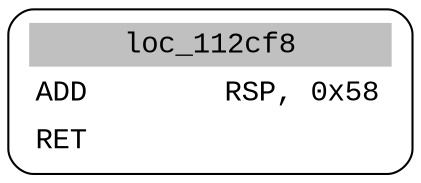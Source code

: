 digraph asm_graph {
1941 [
shape="Mrecord" fontname="Courier New"label =<<table border="0" cellborder="0" cellpadding="3"><tr><td align="center" colspan="2" bgcolor="grey">loc_112cf8</td></tr><tr><td align="left">ADD        RSP, 0x58</td></tr><tr><td align="left">RET        </td></tr></table>> ];
}